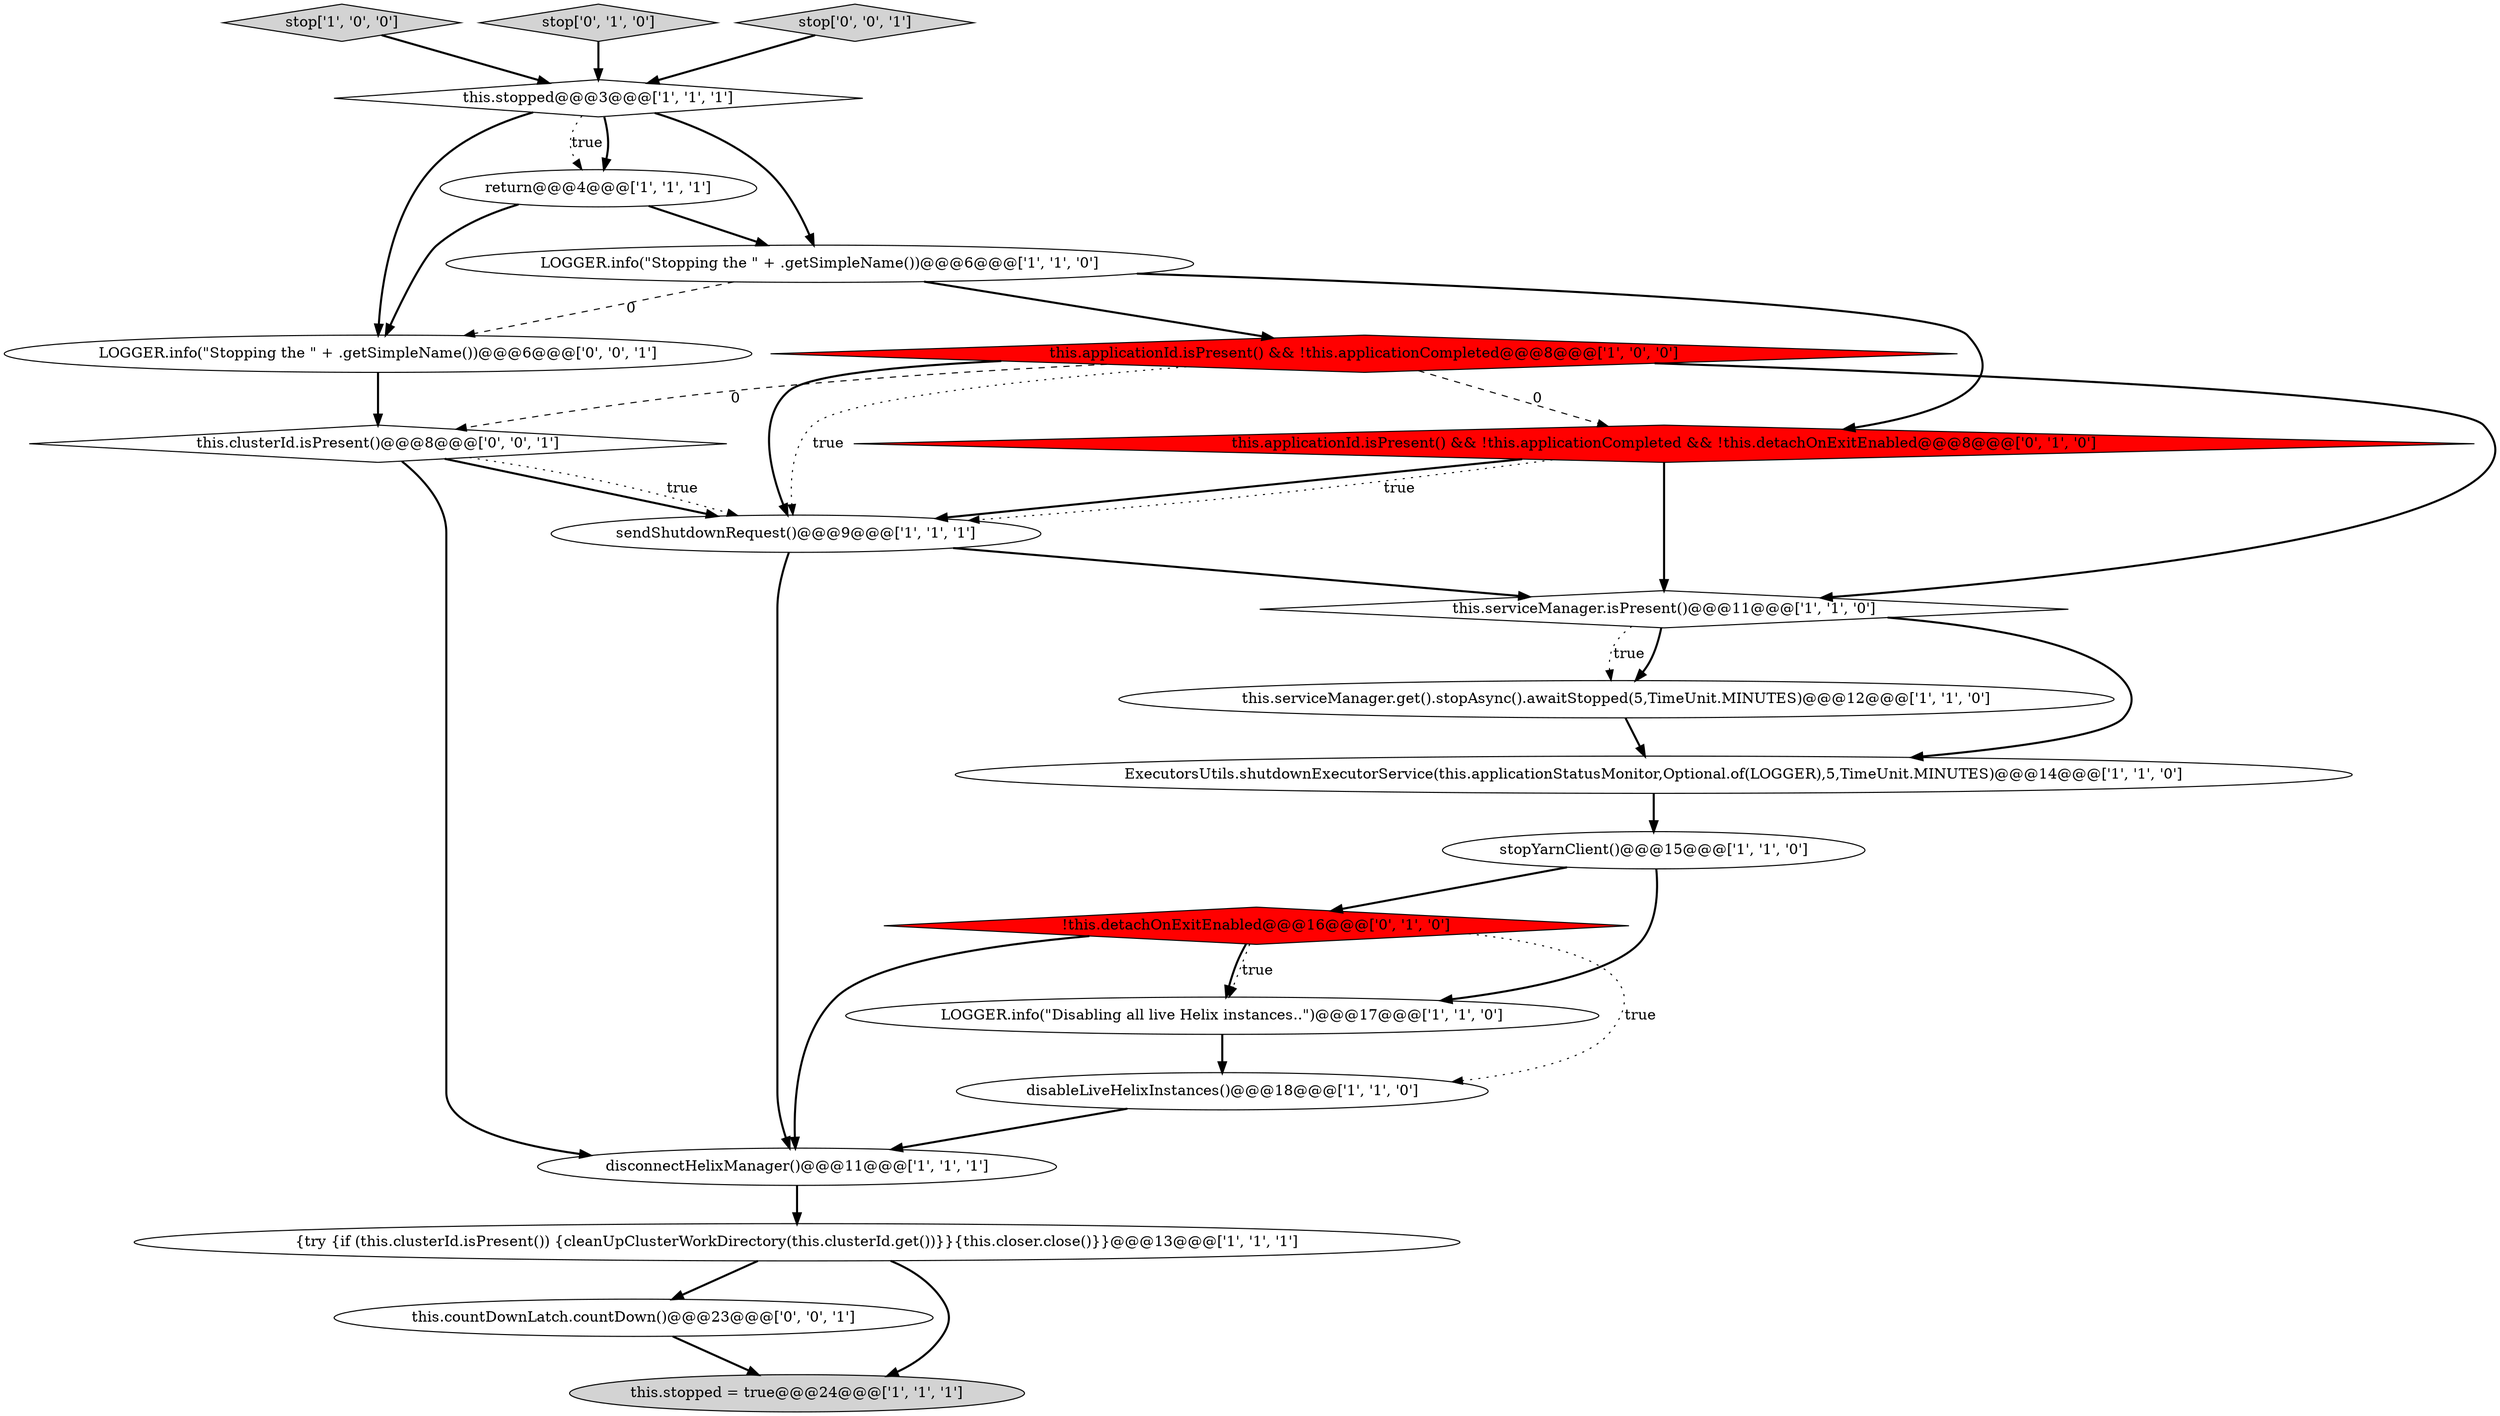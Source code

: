 digraph {
6 [style = filled, label = "LOGGER.info(\"Stopping the \" + .getSimpleName())@@@6@@@['1', '1', '0']", fillcolor = white, shape = ellipse image = "AAA0AAABBB1BBB"];
14 [style = filled, label = "disableLiveHelixInstances()@@@18@@@['1', '1', '0']", fillcolor = white, shape = ellipse image = "AAA0AAABBB1BBB"];
4 [style = filled, label = "stop['1', '0', '0']", fillcolor = lightgray, shape = diamond image = "AAA0AAABBB1BBB"];
19 [style = filled, label = "this.countDownLatch.countDown()@@@23@@@['0', '0', '1']", fillcolor = white, shape = ellipse image = "AAA0AAABBB3BBB"];
13 [style = filled, label = "this.applicationId.isPresent() && !this.applicationCompleted@@@8@@@['1', '0', '0']", fillcolor = red, shape = diamond image = "AAA1AAABBB1BBB"];
17 [style = filled, label = "stop['0', '1', '0']", fillcolor = lightgray, shape = diamond image = "AAA0AAABBB2BBB"];
3 [style = filled, label = "this.serviceManager.get().stopAsync().awaitStopped(5,TimeUnit.MINUTES)@@@12@@@['1', '1', '0']", fillcolor = white, shape = ellipse image = "AAA0AAABBB1BBB"];
18 [style = filled, label = "LOGGER.info(\"Stopping the \" + .getSimpleName())@@@6@@@['0', '0', '1']", fillcolor = white, shape = ellipse image = "AAA0AAABBB3BBB"];
7 [style = filled, label = "disconnectHelixManager()@@@11@@@['1', '1', '1']", fillcolor = white, shape = ellipse image = "AAA0AAABBB1BBB"];
16 [style = filled, label = "this.applicationId.isPresent() && !this.applicationCompleted && !this.detachOnExitEnabled@@@8@@@['0', '1', '0']", fillcolor = red, shape = diamond image = "AAA1AAABBB2BBB"];
9 [style = filled, label = "stopYarnClient()@@@15@@@['1', '1', '0']", fillcolor = white, shape = ellipse image = "AAA0AAABBB1BBB"];
21 [style = filled, label = "this.clusterId.isPresent()@@@8@@@['0', '0', '1']", fillcolor = white, shape = diamond image = "AAA0AAABBB3BBB"];
11 [style = filled, label = "this.stopped = true@@@24@@@['1', '1', '1']", fillcolor = lightgray, shape = ellipse image = "AAA0AAABBB1BBB"];
0 [style = filled, label = "{try {if (this.clusterId.isPresent()) {cleanUpClusterWorkDirectory(this.clusterId.get())}}{this.closer.close()}}@@@13@@@['1', '1', '1']", fillcolor = white, shape = ellipse image = "AAA0AAABBB1BBB"];
20 [style = filled, label = "stop['0', '0', '1']", fillcolor = lightgray, shape = diamond image = "AAA0AAABBB3BBB"];
12 [style = filled, label = "this.stopped@@@3@@@['1', '1', '1']", fillcolor = white, shape = diamond image = "AAA0AAABBB1BBB"];
2 [style = filled, label = "LOGGER.info(\"Disabling all live Helix instances..\")@@@17@@@['1', '1', '0']", fillcolor = white, shape = ellipse image = "AAA0AAABBB1BBB"];
15 [style = filled, label = "!this.detachOnExitEnabled@@@16@@@['0', '1', '0']", fillcolor = red, shape = diamond image = "AAA1AAABBB2BBB"];
10 [style = filled, label = "sendShutdownRequest()@@@9@@@['1', '1', '1']", fillcolor = white, shape = ellipse image = "AAA0AAABBB1BBB"];
1 [style = filled, label = "this.serviceManager.isPresent()@@@11@@@['1', '1', '0']", fillcolor = white, shape = diamond image = "AAA0AAABBB1BBB"];
8 [style = filled, label = "ExecutorsUtils.shutdownExecutorService(this.applicationStatusMonitor,Optional.of(LOGGER),5,TimeUnit.MINUTES)@@@14@@@['1', '1', '0']", fillcolor = white, shape = ellipse image = "AAA0AAABBB1BBB"];
5 [style = filled, label = "return@@@4@@@['1', '1', '1']", fillcolor = white, shape = ellipse image = "AAA0AAABBB1BBB"];
13->10 [style = bold, label=""];
21->10 [style = bold, label=""];
15->2 [style = bold, label=""];
1->8 [style = bold, label=""];
12->5 [style = bold, label=""];
15->7 [style = bold, label=""];
9->2 [style = bold, label=""];
16->10 [style = bold, label=""];
0->19 [style = bold, label=""];
15->2 [style = dotted, label="true"];
1->3 [style = bold, label=""];
0->11 [style = bold, label=""];
19->11 [style = bold, label=""];
7->0 [style = bold, label=""];
5->18 [style = bold, label=""];
21->10 [style = dotted, label="true"];
15->14 [style = dotted, label="true"];
13->10 [style = dotted, label="true"];
12->6 [style = bold, label=""];
10->7 [style = bold, label=""];
16->10 [style = dotted, label="true"];
13->1 [style = bold, label=""];
14->7 [style = bold, label=""];
6->18 [style = dashed, label="0"];
1->3 [style = dotted, label="true"];
17->12 [style = bold, label=""];
13->21 [style = dashed, label="0"];
5->6 [style = bold, label=""];
16->1 [style = bold, label=""];
12->5 [style = dotted, label="true"];
6->16 [style = bold, label=""];
9->15 [style = bold, label=""];
3->8 [style = bold, label=""];
6->13 [style = bold, label=""];
2->14 [style = bold, label=""];
20->12 [style = bold, label=""];
12->18 [style = bold, label=""];
8->9 [style = bold, label=""];
4->12 [style = bold, label=""];
21->7 [style = bold, label=""];
18->21 [style = bold, label=""];
10->1 [style = bold, label=""];
13->16 [style = dashed, label="0"];
}
